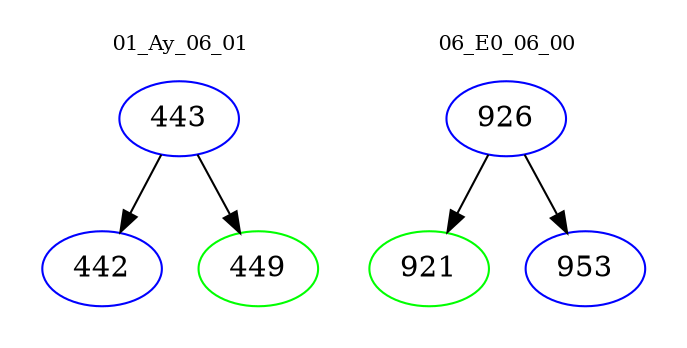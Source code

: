 digraph{
subgraph cluster_0 {
color = white
label = "01_Ay_06_01";
fontsize=10;
T0_443 [label="443", color="blue"]
T0_443 -> T0_442 [color="black"]
T0_442 [label="442", color="blue"]
T0_443 -> T0_449 [color="black"]
T0_449 [label="449", color="green"]
}
subgraph cluster_1 {
color = white
label = "06_E0_06_00";
fontsize=10;
T1_926 [label="926", color="blue"]
T1_926 -> T1_921 [color="black"]
T1_921 [label="921", color="green"]
T1_926 -> T1_953 [color="black"]
T1_953 [label="953", color="blue"]
}
}
